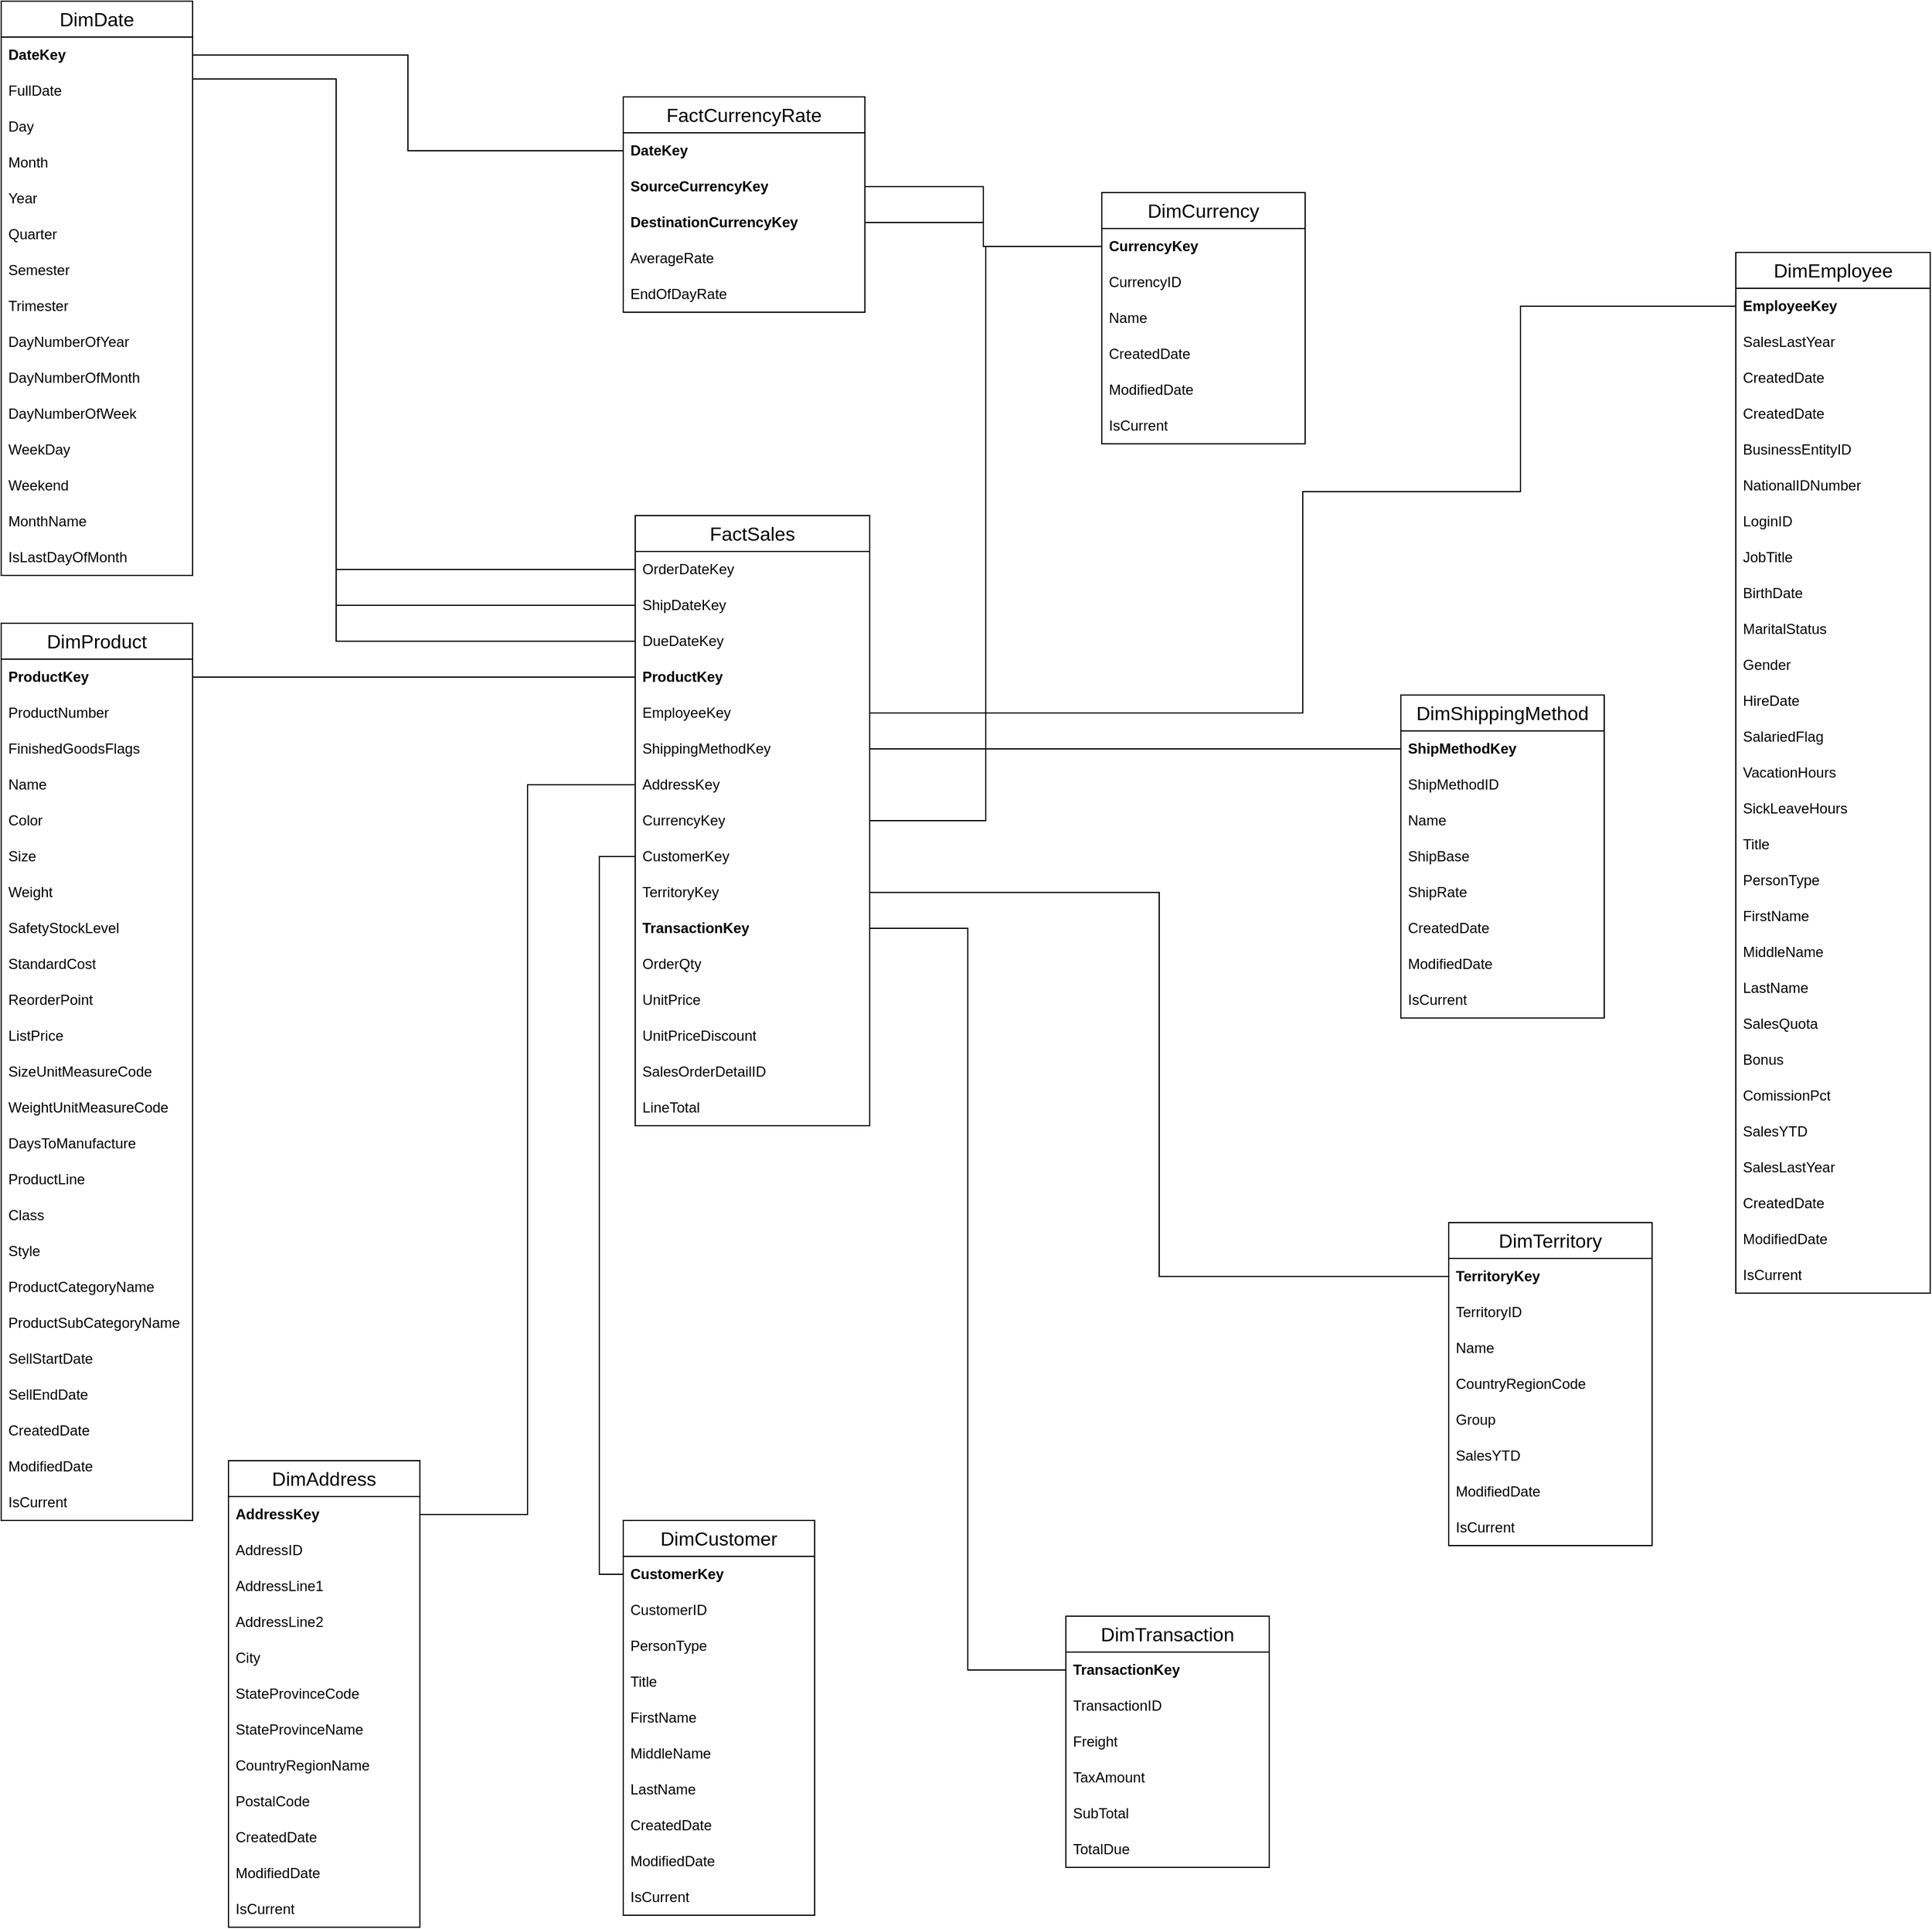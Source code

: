 <mxfile version="22.1.2" type="device">
  <diagram name="Página-1" id="Q-dzMbbm28xhSQIxFqhs">
    <mxGraphModel dx="1863" dy="2944" grid="1" gridSize="10" guides="1" tooltips="1" connect="1" arrows="1" fold="1" page="1" pageScale="1" pageWidth="827" pageHeight="1169" math="0" shadow="0">
      <root>
        <mxCell id="0" />
        <mxCell id="1" parent="0" />
        <mxCell id="c5LJ12ENoQJ3aCximBec-11" value="&lt;font style=&quot;font-size: 16px;&quot;&gt;FactCurrencyRate&lt;/font&gt;" style="swimlane;fontStyle=0;childLayout=stackLayout;horizontal=1;startSize=30;horizontalStack=0;resizeParent=1;resizeParentMax=0;resizeLast=0;collapsible=1;marginBottom=0;whiteSpace=wrap;html=1;" parent="1" vertex="1">
          <mxGeometry x="320" y="-1660" width="202" height="180" as="geometry" />
        </mxCell>
        <mxCell id="c5LJ12ENoQJ3aCximBec-12" value="DateKey" style="text;strokeColor=none;fillColor=none;align=left;verticalAlign=middle;spacingLeft=4;spacingRight=4;overflow=hidden;points=[[0,0.5],[1,0.5]];portConstraint=eastwest;rotatable=0;whiteSpace=wrap;html=1;fontStyle=1" parent="c5LJ12ENoQJ3aCximBec-11" vertex="1">
          <mxGeometry y="30" width="202" height="30" as="geometry" />
        </mxCell>
        <mxCell id="c5LJ12ENoQJ3aCximBec-13" value="SourceCurrencyKey" style="text;strokeColor=none;fillColor=none;align=left;verticalAlign=middle;spacingLeft=4;spacingRight=4;overflow=hidden;points=[[0,0.5],[1,0.5]];portConstraint=eastwest;rotatable=0;whiteSpace=wrap;html=1;fontStyle=1" parent="c5LJ12ENoQJ3aCximBec-11" vertex="1">
          <mxGeometry y="60" width="202" height="30" as="geometry" />
        </mxCell>
        <mxCell id="c5LJ12ENoQJ3aCximBec-14" value="DestinationCurrencyKey" style="text;strokeColor=none;fillColor=none;align=left;verticalAlign=middle;spacingLeft=4;spacingRight=4;overflow=hidden;points=[[0,0.5],[1,0.5]];portConstraint=eastwest;rotatable=0;whiteSpace=wrap;html=1;fontStyle=1" parent="c5LJ12ENoQJ3aCximBec-11" vertex="1">
          <mxGeometry y="90" width="202" height="30" as="geometry" />
        </mxCell>
        <mxCell id="c5LJ12ENoQJ3aCximBec-78" value="AverageRate" style="text;strokeColor=none;fillColor=none;align=left;verticalAlign=middle;spacingLeft=4;spacingRight=4;overflow=hidden;points=[[0,0.5],[1,0.5]];portConstraint=eastwest;rotatable=0;whiteSpace=wrap;html=1;" parent="c5LJ12ENoQJ3aCximBec-11" vertex="1">
          <mxGeometry y="120" width="202" height="30" as="geometry" />
        </mxCell>
        <mxCell id="c5LJ12ENoQJ3aCximBec-79" value="EndOfDayRate" style="text;strokeColor=none;fillColor=none;align=left;verticalAlign=middle;spacingLeft=4;spacingRight=4;overflow=hidden;points=[[0,0.5],[1,0.5]];portConstraint=eastwest;rotatable=0;whiteSpace=wrap;html=1;" parent="c5LJ12ENoQJ3aCximBec-11" vertex="1">
          <mxGeometry y="150" width="202" height="30" as="geometry" />
        </mxCell>
        <mxCell id="c5LJ12ENoQJ3aCximBec-19" value="&lt;font style=&quot;font-size: 16px;&quot;&gt;DimDate&lt;/font&gt;" style="swimlane;fontStyle=0;childLayout=stackLayout;horizontal=1;startSize=30;horizontalStack=0;resizeParent=1;resizeParentMax=0;resizeLast=0;collapsible=1;marginBottom=0;whiteSpace=wrap;html=1;" parent="1" vertex="1">
          <mxGeometry x="-200" y="-1740" width="160" height="480" as="geometry" />
        </mxCell>
        <mxCell id="c5LJ12ENoQJ3aCximBec-20" value="&lt;b&gt;DateKey&lt;/b&gt;" style="text;strokeColor=none;fillColor=none;align=left;verticalAlign=middle;spacingLeft=4;spacingRight=4;overflow=hidden;points=[[0,0.5],[1,0.5]];portConstraint=eastwest;rotatable=0;whiteSpace=wrap;html=1;" parent="c5LJ12ENoQJ3aCximBec-19" vertex="1">
          <mxGeometry y="30" width="160" height="30" as="geometry" />
        </mxCell>
        <mxCell id="c5LJ12ENoQJ3aCximBec-21" value="&lt;span style=&quot;font-weight: normal;&quot;&gt;FullDate&lt;/span&gt;" style="text;strokeColor=none;fillColor=none;align=left;verticalAlign=middle;spacingLeft=4;spacingRight=4;overflow=hidden;points=[[0,0.5],[1,0.5]];portConstraint=eastwest;rotatable=0;whiteSpace=wrap;html=1;fontStyle=1" parent="c5LJ12ENoQJ3aCximBec-19" vertex="1">
          <mxGeometry y="60" width="160" height="30" as="geometry" />
        </mxCell>
        <mxCell id="c5LJ12ENoQJ3aCximBec-22" value="Day" style="text;strokeColor=none;fillColor=none;align=left;verticalAlign=middle;spacingLeft=4;spacingRight=4;overflow=hidden;points=[[0,0.5],[1,0.5]];portConstraint=eastwest;rotatable=0;whiteSpace=wrap;html=1;" parent="c5LJ12ENoQJ3aCximBec-19" vertex="1">
          <mxGeometry y="90" width="160" height="30" as="geometry" />
        </mxCell>
        <mxCell id="c5LJ12ENoQJ3aCximBec-64" value="Month" style="text;strokeColor=none;fillColor=none;align=left;verticalAlign=middle;spacingLeft=4;spacingRight=4;overflow=hidden;points=[[0,0.5],[1,0.5]];portConstraint=eastwest;rotatable=0;whiteSpace=wrap;html=1;" parent="c5LJ12ENoQJ3aCximBec-19" vertex="1">
          <mxGeometry y="120" width="160" height="30" as="geometry" />
        </mxCell>
        <mxCell id="c5LJ12ENoQJ3aCximBec-80" value="Year" style="text;strokeColor=none;fillColor=none;align=left;verticalAlign=middle;spacingLeft=4;spacingRight=4;overflow=hidden;points=[[0,0.5],[1,0.5]];portConstraint=eastwest;rotatable=0;whiteSpace=wrap;html=1;" parent="c5LJ12ENoQJ3aCximBec-19" vertex="1">
          <mxGeometry y="150" width="160" height="30" as="geometry" />
        </mxCell>
        <mxCell id="c5LJ12ENoQJ3aCximBec-81" value="Quarter" style="text;strokeColor=none;fillColor=none;align=left;verticalAlign=middle;spacingLeft=4;spacingRight=4;overflow=hidden;points=[[0,0.5],[1,0.5]];portConstraint=eastwest;rotatable=0;whiteSpace=wrap;html=1;" parent="c5LJ12ENoQJ3aCximBec-19" vertex="1">
          <mxGeometry y="180" width="160" height="30" as="geometry" />
        </mxCell>
        <mxCell id="c5LJ12ENoQJ3aCximBec-82" value="Semester" style="text;strokeColor=none;fillColor=none;align=left;verticalAlign=middle;spacingLeft=4;spacingRight=4;overflow=hidden;points=[[0,0.5],[1,0.5]];portConstraint=eastwest;rotatable=0;whiteSpace=wrap;html=1;" parent="c5LJ12ENoQJ3aCximBec-19" vertex="1">
          <mxGeometry y="210" width="160" height="30" as="geometry" />
        </mxCell>
        <mxCell id="c5LJ12ENoQJ3aCximBec-139" value="Trimester" style="text;strokeColor=none;fillColor=none;align=left;verticalAlign=middle;spacingLeft=4;spacingRight=4;overflow=hidden;points=[[0,0.5],[1,0.5]];portConstraint=eastwest;rotatable=0;whiteSpace=wrap;html=1;" parent="c5LJ12ENoQJ3aCximBec-19" vertex="1">
          <mxGeometry y="240" width="160" height="30" as="geometry" />
        </mxCell>
        <mxCell id="c5LJ12ENoQJ3aCximBec-140" value="DayNumberOfYear" style="text;strokeColor=none;fillColor=none;align=left;verticalAlign=middle;spacingLeft=4;spacingRight=4;overflow=hidden;points=[[0,0.5],[1,0.5]];portConstraint=eastwest;rotatable=0;whiteSpace=wrap;html=1;" parent="c5LJ12ENoQJ3aCximBec-19" vertex="1">
          <mxGeometry y="270" width="160" height="30" as="geometry" />
        </mxCell>
        <mxCell id="c5LJ12ENoQJ3aCximBec-141" value="DayNumberOfMonth" style="text;strokeColor=none;fillColor=none;align=left;verticalAlign=middle;spacingLeft=4;spacingRight=4;overflow=hidden;points=[[0,0.5],[1,0.5]];portConstraint=eastwest;rotatable=0;whiteSpace=wrap;html=1;" parent="c5LJ12ENoQJ3aCximBec-19" vertex="1">
          <mxGeometry y="300" width="160" height="30" as="geometry" />
        </mxCell>
        <mxCell id="c5LJ12ENoQJ3aCximBec-142" value="DayNumberOfWeek" style="text;strokeColor=none;fillColor=none;align=left;verticalAlign=middle;spacingLeft=4;spacingRight=4;overflow=hidden;points=[[0,0.5],[1,0.5]];portConstraint=eastwest;rotatable=0;whiteSpace=wrap;html=1;" parent="c5LJ12ENoQJ3aCximBec-19" vertex="1">
          <mxGeometry y="330" width="160" height="30" as="geometry" />
        </mxCell>
        <mxCell id="c5LJ12ENoQJ3aCximBec-143" value="WeekDay" style="text;strokeColor=none;fillColor=none;align=left;verticalAlign=middle;spacingLeft=4;spacingRight=4;overflow=hidden;points=[[0,0.5],[1,0.5]];portConstraint=eastwest;rotatable=0;whiteSpace=wrap;html=1;" parent="c5LJ12ENoQJ3aCximBec-19" vertex="1">
          <mxGeometry y="360" width="160" height="30" as="geometry" />
        </mxCell>
        <mxCell id="c5LJ12ENoQJ3aCximBec-144" value="Weekend" style="text;strokeColor=none;fillColor=none;align=left;verticalAlign=middle;spacingLeft=4;spacingRight=4;overflow=hidden;points=[[0,0.5],[1,0.5]];portConstraint=eastwest;rotatable=0;whiteSpace=wrap;html=1;" parent="c5LJ12ENoQJ3aCximBec-19" vertex="1">
          <mxGeometry y="390" width="160" height="30" as="geometry" />
        </mxCell>
        <mxCell id="c5LJ12ENoQJ3aCximBec-145" value="MonthName" style="text;strokeColor=none;fillColor=none;align=left;verticalAlign=middle;spacingLeft=4;spacingRight=4;overflow=hidden;points=[[0,0.5],[1,0.5]];portConstraint=eastwest;rotatable=0;whiteSpace=wrap;html=1;" parent="c5LJ12ENoQJ3aCximBec-19" vertex="1">
          <mxGeometry y="420" width="160" height="30" as="geometry" />
        </mxCell>
        <mxCell id="Ja_Ggf8oqdDwyXFBQ1Al-1" value="IsLastDayOfMonth" style="text;strokeColor=none;fillColor=none;align=left;verticalAlign=middle;spacingLeft=4;spacingRight=4;overflow=hidden;points=[[0,0.5],[1,0.5]];portConstraint=eastwest;rotatable=0;whiteSpace=wrap;html=1;" vertex="1" parent="c5LJ12ENoQJ3aCximBec-19">
          <mxGeometry y="450" width="160" height="30" as="geometry" />
        </mxCell>
        <mxCell id="c5LJ12ENoQJ3aCximBec-24" value="&lt;font style=&quot;font-size: 16px;&quot;&gt;DimProduct&lt;/font&gt;" style="swimlane;fontStyle=0;childLayout=stackLayout;horizontal=1;startSize=30;horizontalStack=0;resizeParent=1;resizeParentMax=0;resizeLast=0;collapsible=1;marginBottom=0;whiteSpace=wrap;html=1;" parent="1" vertex="1">
          <mxGeometry x="-200" y="-1220" width="160" height="750" as="geometry" />
        </mxCell>
        <mxCell id="c5LJ12ENoQJ3aCximBec-25" value="ProductKey" style="text;strokeColor=none;fillColor=none;align=left;verticalAlign=middle;spacingLeft=4;spacingRight=4;overflow=hidden;points=[[0,0.5],[1,0.5]];portConstraint=eastwest;rotatable=0;whiteSpace=wrap;html=1;fontStyle=1" parent="c5LJ12ENoQJ3aCximBec-24" vertex="1">
          <mxGeometry y="30" width="160" height="30" as="geometry" />
        </mxCell>
        <mxCell id="c5LJ12ENoQJ3aCximBec-26" value="ProductNumber" style="text;strokeColor=none;fillColor=none;align=left;verticalAlign=middle;spacingLeft=4;spacingRight=4;overflow=hidden;points=[[0,0.5],[1,0.5]];portConstraint=eastwest;rotatable=0;whiteSpace=wrap;html=1;" parent="c5LJ12ENoQJ3aCximBec-24" vertex="1">
          <mxGeometry y="60" width="160" height="30" as="geometry" />
        </mxCell>
        <mxCell id="c5LJ12ENoQJ3aCximBec-162" value="FinishedGoodsFlags" style="text;strokeColor=none;fillColor=none;align=left;verticalAlign=middle;spacingLeft=4;spacingRight=4;overflow=hidden;points=[[0,0.5],[1,0.5]];portConstraint=eastwest;rotatable=0;whiteSpace=wrap;html=1;" parent="c5LJ12ENoQJ3aCximBec-24" vertex="1">
          <mxGeometry y="90" width="160" height="30" as="geometry" />
        </mxCell>
        <mxCell id="c5LJ12ENoQJ3aCximBec-27" value="Name" style="text;strokeColor=none;fillColor=none;align=left;verticalAlign=middle;spacingLeft=4;spacingRight=4;overflow=hidden;points=[[0,0.5],[1,0.5]];portConstraint=eastwest;rotatable=0;whiteSpace=wrap;html=1;" parent="c5LJ12ENoQJ3aCximBec-24" vertex="1">
          <mxGeometry y="120" width="160" height="30" as="geometry" />
        </mxCell>
        <mxCell id="c5LJ12ENoQJ3aCximBec-83" value="Color" style="text;strokeColor=none;fillColor=none;align=left;verticalAlign=middle;spacingLeft=4;spacingRight=4;overflow=hidden;points=[[0,0.5],[1,0.5]];portConstraint=eastwest;rotatable=0;whiteSpace=wrap;html=1;" parent="c5LJ12ENoQJ3aCximBec-24" vertex="1">
          <mxGeometry y="150" width="160" height="30" as="geometry" />
        </mxCell>
        <mxCell id="c5LJ12ENoQJ3aCximBec-84" value="Size" style="text;strokeColor=none;fillColor=none;align=left;verticalAlign=middle;spacingLeft=4;spacingRight=4;overflow=hidden;points=[[0,0.5],[1,0.5]];portConstraint=eastwest;rotatable=0;whiteSpace=wrap;html=1;" parent="c5LJ12ENoQJ3aCximBec-24" vertex="1">
          <mxGeometry y="180" width="160" height="30" as="geometry" />
        </mxCell>
        <mxCell id="c5LJ12ENoQJ3aCximBec-85" value="Weight" style="text;strokeColor=none;fillColor=none;align=left;verticalAlign=middle;spacingLeft=4;spacingRight=4;overflow=hidden;points=[[0,0.5],[1,0.5]];portConstraint=eastwest;rotatable=0;whiteSpace=wrap;html=1;" parent="c5LJ12ENoQJ3aCximBec-24" vertex="1">
          <mxGeometry y="210" width="160" height="30" as="geometry" />
        </mxCell>
        <mxCell id="c5LJ12ENoQJ3aCximBec-161" value="SafetyStockLevel" style="text;strokeColor=none;fillColor=none;align=left;verticalAlign=middle;spacingLeft=4;spacingRight=4;overflow=hidden;points=[[0,0.5],[1,0.5]];portConstraint=eastwest;rotatable=0;whiteSpace=wrap;html=1;" parent="c5LJ12ENoQJ3aCximBec-24" vertex="1">
          <mxGeometry y="240" width="160" height="30" as="geometry" />
        </mxCell>
        <mxCell id="c5LJ12ENoQJ3aCximBec-86" value="StandardCost" style="text;strokeColor=none;fillColor=none;align=left;verticalAlign=middle;spacingLeft=4;spacingRight=4;overflow=hidden;points=[[0,0.5],[1,0.5]];portConstraint=eastwest;rotatable=0;whiteSpace=wrap;html=1;" parent="c5LJ12ENoQJ3aCximBec-24" vertex="1">
          <mxGeometry y="270" width="160" height="30" as="geometry" />
        </mxCell>
        <mxCell id="c5LJ12ENoQJ3aCximBec-160" value="ReorderPoint" style="text;strokeColor=none;fillColor=none;align=left;verticalAlign=middle;spacingLeft=4;spacingRight=4;overflow=hidden;points=[[0,0.5],[1,0.5]];portConstraint=eastwest;rotatable=0;whiteSpace=wrap;html=1;" parent="c5LJ12ENoQJ3aCximBec-24" vertex="1">
          <mxGeometry y="300" width="160" height="30" as="geometry" />
        </mxCell>
        <mxCell id="c5LJ12ENoQJ3aCximBec-87" value="ListPrice" style="text;strokeColor=none;fillColor=none;align=left;verticalAlign=middle;spacingLeft=4;spacingRight=4;overflow=hidden;points=[[0,0.5],[1,0.5]];portConstraint=eastwest;rotatable=0;whiteSpace=wrap;html=1;" parent="c5LJ12ENoQJ3aCximBec-24" vertex="1">
          <mxGeometry y="330" width="160" height="30" as="geometry" />
        </mxCell>
        <mxCell id="c5LJ12ENoQJ3aCximBec-88" value="SizeUnitMeasureCode" style="text;strokeColor=none;fillColor=none;align=left;verticalAlign=middle;spacingLeft=4;spacingRight=4;overflow=hidden;points=[[0,0.5],[1,0.5]];portConstraint=eastwest;rotatable=0;whiteSpace=wrap;html=1;" parent="c5LJ12ENoQJ3aCximBec-24" vertex="1">
          <mxGeometry y="360" width="160" height="30" as="geometry" />
        </mxCell>
        <mxCell id="c5LJ12ENoQJ3aCximBec-89" value=" WeightUnitMeasureCode" style="text;strokeColor=none;fillColor=none;align=left;verticalAlign=middle;spacingLeft=4;spacingRight=4;overflow=hidden;points=[[0,0.5],[1,0.5]];portConstraint=eastwest;rotatable=0;whiteSpace=wrap;html=1;" parent="c5LJ12ENoQJ3aCximBec-24" vertex="1">
          <mxGeometry y="390" width="160" height="30" as="geometry" />
        </mxCell>
        <mxCell id="c5LJ12ENoQJ3aCximBec-90" value="DaysToManufacture" style="text;strokeColor=none;fillColor=none;align=left;verticalAlign=middle;spacingLeft=4;spacingRight=4;overflow=hidden;points=[[0,0.5],[1,0.5]];portConstraint=eastwest;rotatable=0;whiteSpace=wrap;html=1;" parent="c5LJ12ENoQJ3aCximBec-24" vertex="1">
          <mxGeometry y="420" width="160" height="30" as="geometry" />
        </mxCell>
        <mxCell id="c5LJ12ENoQJ3aCximBec-91" value="ProductLine" style="text;strokeColor=none;fillColor=none;align=left;verticalAlign=middle;spacingLeft=4;spacingRight=4;overflow=hidden;points=[[0,0.5],[1,0.5]];portConstraint=eastwest;rotatable=0;whiteSpace=wrap;html=1;" parent="c5LJ12ENoQJ3aCximBec-24" vertex="1">
          <mxGeometry y="450" width="160" height="30" as="geometry" />
        </mxCell>
        <mxCell id="c5LJ12ENoQJ3aCximBec-92" value="Class" style="text;strokeColor=none;fillColor=none;align=left;verticalAlign=middle;spacingLeft=4;spacingRight=4;overflow=hidden;points=[[0,0.5],[1,0.5]];portConstraint=eastwest;rotatable=0;whiteSpace=wrap;html=1;" parent="c5LJ12ENoQJ3aCximBec-24" vertex="1">
          <mxGeometry y="480" width="160" height="30" as="geometry" />
        </mxCell>
        <mxCell id="c5LJ12ENoQJ3aCximBec-93" value="Style" style="text;strokeColor=none;fillColor=none;align=left;verticalAlign=middle;spacingLeft=4;spacingRight=4;overflow=hidden;points=[[0,0.5],[1,0.5]];portConstraint=eastwest;rotatable=0;whiteSpace=wrap;html=1;" parent="c5LJ12ENoQJ3aCximBec-24" vertex="1">
          <mxGeometry y="510" width="160" height="30" as="geometry" />
        </mxCell>
        <mxCell id="c5LJ12ENoQJ3aCximBec-153" value="ProductCategoryName" style="text;strokeColor=none;fillColor=none;align=left;verticalAlign=middle;spacingLeft=4;spacingRight=4;overflow=hidden;points=[[0,0.5],[1,0.5]];portConstraint=eastwest;rotatable=0;whiteSpace=wrap;html=1;" parent="c5LJ12ENoQJ3aCximBec-24" vertex="1">
          <mxGeometry y="540" width="160" height="30" as="geometry" />
        </mxCell>
        <mxCell id="c5LJ12ENoQJ3aCximBec-94" value="ProductSubCategoryName" style="text;strokeColor=none;fillColor=none;align=left;verticalAlign=middle;spacingLeft=4;spacingRight=4;overflow=hidden;points=[[0,0.5],[1,0.5]];portConstraint=eastwest;rotatable=0;whiteSpace=wrap;html=1;" parent="c5LJ12ENoQJ3aCximBec-24" vertex="1">
          <mxGeometry y="570" width="160" height="30" as="geometry" />
        </mxCell>
        <mxCell id="c5LJ12ENoQJ3aCximBec-95" value="SellStartDate" style="text;strokeColor=none;fillColor=none;align=left;verticalAlign=middle;spacingLeft=4;spacingRight=4;overflow=hidden;points=[[0,0.5],[1,0.5]];portConstraint=eastwest;rotatable=0;whiteSpace=wrap;html=1;" parent="c5LJ12ENoQJ3aCximBec-24" vertex="1">
          <mxGeometry y="600" width="160" height="30" as="geometry" />
        </mxCell>
        <mxCell id="c5LJ12ENoQJ3aCximBec-96" value="SellEndDate" style="text;strokeColor=none;fillColor=none;align=left;verticalAlign=middle;spacingLeft=4;spacingRight=4;overflow=hidden;points=[[0,0.5],[1,0.5]];portConstraint=eastwest;rotatable=0;whiteSpace=wrap;html=1;" parent="c5LJ12ENoQJ3aCximBec-24" vertex="1">
          <mxGeometry y="630" width="160" height="30" as="geometry" />
        </mxCell>
        <mxCell id="c5LJ12ENoQJ3aCximBec-97" value="CreatedDate" style="text;strokeColor=none;fillColor=none;align=left;verticalAlign=middle;spacingLeft=4;spacingRight=4;overflow=hidden;points=[[0,0.5],[1,0.5]];portConstraint=eastwest;rotatable=0;whiteSpace=wrap;html=1;" parent="c5LJ12ENoQJ3aCximBec-24" vertex="1">
          <mxGeometry y="660" width="160" height="30" as="geometry" />
        </mxCell>
        <mxCell id="c5LJ12ENoQJ3aCximBec-98" value="ModifiedDate" style="text;strokeColor=none;fillColor=none;align=left;verticalAlign=middle;spacingLeft=4;spacingRight=4;overflow=hidden;points=[[0,0.5],[1,0.5]];portConstraint=eastwest;rotatable=0;whiteSpace=wrap;html=1;" parent="c5LJ12ENoQJ3aCximBec-24" vertex="1">
          <mxGeometry y="690" width="160" height="30" as="geometry" />
        </mxCell>
        <mxCell id="c5LJ12ENoQJ3aCximBec-151" value="IsCurrent" style="text;strokeColor=none;fillColor=none;align=left;verticalAlign=middle;spacingLeft=4;spacingRight=4;overflow=hidden;points=[[0,0.5],[1,0.5]];portConstraint=eastwest;rotatable=0;whiteSpace=wrap;html=1;" parent="c5LJ12ENoQJ3aCximBec-24" vertex="1">
          <mxGeometry y="720" width="160" height="30" as="geometry" />
        </mxCell>
        <mxCell id="c5LJ12ENoQJ3aCximBec-28" value="&lt;font style=&quot;font-size: 16px;&quot;&gt;DimCustomer&lt;/font&gt;" style="swimlane;fontStyle=0;childLayout=stackLayout;horizontal=1;startSize=30;horizontalStack=0;resizeParent=1;resizeParentMax=0;resizeLast=0;collapsible=1;marginBottom=0;whiteSpace=wrap;html=1;" parent="1" vertex="1">
          <mxGeometry x="320" y="-470" width="160" height="330" as="geometry" />
        </mxCell>
        <mxCell id="c5LJ12ENoQJ3aCximBec-29" value="&lt;b&gt; CustomerKey&lt;/b&gt;" style="text;strokeColor=none;fillColor=none;align=left;verticalAlign=middle;spacingLeft=4;spacingRight=4;overflow=hidden;points=[[0,0.5],[1,0.5]];portConstraint=eastwest;rotatable=0;whiteSpace=wrap;html=1;" parent="c5LJ12ENoQJ3aCximBec-28" vertex="1">
          <mxGeometry y="30" width="160" height="30" as="geometry" />
        </mxCell>
        <mxCell id="c5LJ12ENoQJ3aCximBec-30" value="CustomerID" style="text;strokeColor=none;fillColor=none;align=left;verticalAlign=middle;spacingLeft=4;spacingRight=4;overflow=hidden;points=[[0,0.5],[1,0.5]];portConstraint=eastwest;rotatable=0;whiteSpace=wrap;html=1;" parent="c5LJ12ENoQJ3aCximBec-28" vertex="1">
          <mxGeometry y="60" width="160" height="30" as="geometry" />
        </mxCell>
        <mxCell id="c5LJ12ENoQJ3aCximBec-31" value="PersonType" style="text;strokeColor=none;fillColor=none;align=left;verticalAlign=middle;spacingLeft=4;spacingRight=4;overflow=hidden;points=[[0,0.5],[1,0.5]];portConstraint=eastwest;rotatable=0;whiteSpace=wrap;html=1;" parent="c5LJ12ENoQJ3aCximBec-28" vertex="1">
          <mxGeometry y="90" width="160" height="30" as="geometry" />
        </mxCell>
        <mxCell id="c5LJ12ENoQJ3aCximBec-163" value="Title" style="text;strokeColor=none;fillColor=none;align=left;verticalAlign=middle;spacingLeft=4;spacingRight=4;overflow=hidden;points=[[0,0.5],[1,0.5]];portConstraint=eastwest;rotatable=0;whiteSpace=wrap;html=1;" parent="c5LJ12ENoQJ3aCximBec-28" vertex="1">
          <mxGeometry y="120" width="160" height="30" as="geometry" />
        </mxCell>
        <mxCell id="c5LJ12ENoQJ3aCximBec-99" value="FirstName" style="text;strokeColor=none;fillColor=none;align=left;verticalAlign=middle;spacingLeft=4;spacingRight=4;overflow=hidden;points=[[0,0.5],[1,0.5]];portConstraint=eastwest;rotatable=0;whiteSpace=wrap;html=1;" parent="c5LJ12ENoQJ3aCximBec-28" vertex="1">
          <mxGeometry y="150" width="160" height="30" as="geometry" />
        </mxCell>
        <mxCell id="c5LJ12ENoQJ3aCximBec-100" value="MiddleName" style="text;strokeColor=none;fillColor=none;align=left;verticalAlign=middle;spacingLeft=4;spacingRight=4;overflow=hidden;points=[[0,0.5],[1,0.5]];portConstraint=eastwest;rotatable=0;whiteSpace=wrap;html=1;" parent="c5LJ12ENoQJ3aCximBec-28" vertex="1">
          <mxGeometry y="180" width="160" height="30" as="geometry" />
        </mxCell>
        <mxCell id="c5LJ12ENoQJ3aCximBec-102" value="LastName" style="text;strokeColor=none;fillColor=none;align=left;verticalAlign=middle;spacingLeft=4;spacingRight=4;overflow=hidden;points=[[0,0.5],[1,0.5]];portConstraint=eastwest;rotatable=0;whiteSpace=wrap;html=1;" parent="c5LJ12ENoQJ3aCximBec-28" vertex="1">
          <mxGeometry y="210" width="160" height="30" as="geometry" />
        </mxCell>
        <mxCell id="c5LJ12ENoQJ3aCximBec-103" value="CreatedDate" style="text;strokeColor=none;fillColor=none;align=left;verticalAlign=middle;spacingLeft=4;spacingRight=4;overflow=hidden;points=[[0,0.5],[1,0.5]];portConstraint=eastwest;rotatable=0;whiteSpace=wrap;html=1;" parent="c5LJ12ENoQJ3aCximBec-28" vertex="1">
          <mxGeometry y="240" width="160" height="30" as="geometry" />
        </mxCell>
        <mxCell id="c5LJ12ENoQJ3aCximBec-104" value="ModifiedDate" style="text;strokeColor=none;fillColor=none;align=left;verticalAlign=middle;spacingLeft=4;spacingRight=4;overflow=hidden;points=[[0,0.5],[1,0.5]];portConstraint=eastwest;rotatable=0;whiteSpace=wrap;html=1;" parent="c5LJ12ENoQJ3aCximBec-28" vertex="1">
          <mxGeometry y="270" width="160" height="30" as="geometry" />
        </mxCell>
        <mxCell id="c5LJ12ENoQJ3aCximBec-146" value="IsCurrent" style="text;strokeColor=none;fillColor=none;align=left;verticalAlign=middle;spacingLeft=4;spacingRight=4;overflow=hidden;points=[[0,0.5],[1,0.5]];portConstraint=eastwest;rotatable=0;whiteSpace=wrap;html=1;" parent="c5LJ12ENoQJ3aCximBec-28" vertex="1">
          <mxGeometry y="300" width="160" height="30" as="geometry" />
        </mxCell>
        <mxCell id="c5LJ12ENoQJ3aCximBec-32" value="&lt;font style=&quot;font-size: 16px;&quot;&gt;DimEmployee&lt;/font&gt;" style="swimlane;fontStyle=0;childLayout=stackLayout;horizontal=1;startSize=30;horizontalStack=0;resizeParent=1;resizeParentMax=0;resizeLast=0;collapsible=1;marginBottom=0;whiteSpace=wrap;html=1;" parent="1" vertex="1">
          <mxGeometry x="1250" y="-1530" width="162.5" height="870" as="geometry" />
        </mxCell>
        <mxCell id="c5LJ12ENoQJ3aCximBec-33" value="&lt;b&gt;EmployeeKey&lt;/b&gt;" style="text;strokeColor=none;fillColor=none;align=left;verticalAlign=middle;spacingLeft=4;spacingRight=4;overflow=hidden;points=[[0,0.5],[1,0.5]];portConstraint=eastwest;rotatable=0;whiteSpace=wrap;html=1;" parent="c5LJ12ENoQJ3aCximBec-32" vertex="1">
          <mxGeometry y="30" width="162.5" height="30" as="geometry" />
        </mxCell>
        <mxCell id="c5LJ12ENoQJ3aCximBec-123" value="SalesLastYear" style="text;strokeColor=none;fillColor=none;align=left;verticalAlign=middle;spacingLeft=4;spacingRight=4;overflow=hidden;points=[[0,0.5],[1,0.5]];portConstraint=eastwest;rotatable=0;whiteSpace=wrap;html=1;" parent="c5LJ12ENoQJ3aCximBec-32" vertex="1">
          <mxGeometry y="60" width="162.5" height="30" as="geometry" />
        </mxCell>
        <mxCell id="WiNG1Lyjy8zmzZV9dCeJ-20" value="CreatedDate" style="text;strokeColor=none;fillColor=none;align=left;verticalAlign=middle;spacingLeft=4;spacingRight=4;overflow=hidden;points=[[0,0.5],[1,0.5]];portConstraint=eastwest;rotatable=0;whiteSpace=wrap;html=1;" parent="c5LJ12ENoQJ3aCximBec-32" vertex="1">
          <mxGeometry y="90" width="162.5" height="30" as="geometry" />
        </mxCell>
        <mxCell id="c5LJ12ENoQJ3aCximBec-124" value="CreatedDate" style="text;strokeColor=none;fillColor=none;align=left;verticalAlign=middle;spacingLeft=4;spacingRight=4;overflow=hidden;points=[[0,0.5],[1,0.5]];portConstraint=eastwest;rotatable=0;whiteSpace=wrap;html=1;" parent="c5LJ12ENoQJ3aCximBec-32" vertex="1">
          <mxGeometry y="120" width="162.5" height="30" as="geometry" />
        </mxCell>
        <mxCell id="c5LJ12ENoQJ3aCximBec-34" value="BusinessEntityID" style="text;strokeColor=none;fillColor=none;align=left;verticalAlign=middle;spacingLeft=4;spacingRight=4;overflow=hidden;points=[[0,0.5],[1,0.5]];portConstraint=eastwest;rotatable=0;whiteSpace=wrap;html=1;" parent="c5LJ12ENoQJ3aCximBec-32" vertex="1">
          <mxGeometry y="150" width="162.5" height="30" as="geometry" />
        </mxCell>
        <mxCell id="c5LJ12ENoQJ3aCximBec-35" value="NationalIDNumber" style="text;strokeColor=none;fillColor=none;align=left;verticalAlign=middle;spacingLeft=4;spacingRight=4;overflow=hidden;points=[[0,0.5],[1,0.5]];portConstraint=eastwest;rotatable=0;whiteSpace=wrap;html=1;" parent="c5LJ12ENoQJ3aCximBec-32" vertex="1">
          <mxGeometry y="180" width="162.5" height="30" as="geometry" />
        </mxCell>
        <mxCell id="c5LJ12ENoQJ3aCximBec-105" value="LoginID" style="text;strokeColor=none;fillColor=none;align=left;verticalAlign=middle;spacingLeft=4;spacingRight=4;overflow=hidden;points=[[0,0.5],[1,0.5]];portConstraint=eastwest;rotatable=0;whiteSpace=wrap;html=1;" parent="c5LJ12ENoQJ3aCximBec-32" vertex="1">
          <mxGeometry y="210" width="162.5" height="30" as="geometry" />
        </mxCell>
        <mxCell id="c5LJ12ENoQJ3aCximBec-106" value="JobTitle" style="text;strokeColor=none;fillColor=none;align=left;verticalAlign=middle;spacingLeft=4;spacingRight=4;overflow=hidden;points=[[0,0.5],[1,0.5]];portConstraint=eastwest;rotatable=0;whiteSpace=wrap;html=1;" parent="c5LJ12ENoQJ3aCximBec-32" vertex="1">
          <mxGeometry y="240" width="162.5" height="30" as="geometry" />
        </mxCell>
        <mxCell id="c5LJ12ENoQJ3aCximBec-107" value="BirthDate" style="text;strokeColor=none;fillColor=none;align=left;verticalAlign=middle;spacingLeft=4;spacingRight=4;overflow=hidden;points=[[0,0.5],[1,0.5]];portConstraint=eastwest;rotatable=0;whiteSpace=wrap;html=1;" parent="c5LJ12ENoQJ3aCximBec-32" vertex="1">
          <mxGeometry y="270" width="162.5" height="30" as="geometry" />
        </mxCell>
        <mxCell id="c5LJ12ENoQJ3aCximBec-108" value="MaritalStatus" style="text;strokeColor=none;fillColor=none;align=left;verticalAlign=middle;spacingLeft=4;spacingRight=4;overflow=hidden;points=[[0,0.5],[1,0.5]];portConstraint=eastwest;rotatable=0;whiteSpace=wrap;html=1;" parent="c5LJ12ENoQJ3aCximBec-32" vertex="1">
          <mxGeometry y="300" width="162.5" height="30" as="geometry" />
        </mxCell>
        <mxCell id="c5LJ12ENoQJ3aCximBec-109" value="Gender" style="text;strokeColor=none;fillColor=none;align=left;verticalAlign=middle;spacingLeft=4;spacingRight=4;overflow=hidden;points=[[0,0.5],[1,0.5]];portConstraint=eastwest;rotatable=0;whiteSpace=wrap;html=1;" parent="c5LJ12ENoQJ3aCximBec-32" vertex="1">
          <mxGeometry y="330" width="162.5" height="30" as="geometry" />
        </mxCell>
        <mxCell id="c5LJ12ENoQJ3aCximBec-110" value="HireDate" style="text;strokeColor=none;fillColor=none;align=left;verticalAlign=middle;spacingLeft=4;spacingRight=4;overflow=hidden;points=[[0,0.5],[1,0.5]];portConstraint=eastwest;rotatable=0;whiteSpace=wrap;html=1;" parent="c5LJ12ENoQJ3aCximBec-32" vertex="1">
          <mxGeometry y="360" width="162.5" height="30" as="geometry" />
        </mxCell>
        <mxCell id="c5LJ12ENoQJ3aCximBec-111" value="SalariedFlag" style="text;strokeColor=none;fillColor=none;align=left;verticalAlign=middle;spacingLeft=4;spacingRight=4;overflow=hidden;points=[[0,0.5],[1,0.5]];portConstraint=eastwest;rotatable=0;whiteSpace=wrap;html=1;" parent="c5LJ12ENoQJ3aCximBec-32" vertex="1">
          <mxGeometry y="390" width="162.5" height="30" as="geometry" />
        </mxCell>
        <mxCell id="c5LJ12ENoQJ3aCximBec-112" value="VacationHours" style="text;strokeColor=none;fillColor=none;align=left;verticalAlign=middle;spacingLeft=4;spacingRight=4;overflow=hidden;points=[[0,0.5],[1,0.5]];portConstraint=eastwest;rotatable=0;whiteSpace=wrap;html=1;" parent="c5LJ12ENoQJ3aCximBec-32" vertex="1">
          <mxGeometry y="420" width="162.5" height="30" as="geometry" />
        </mxCell>
        <mxCell id="c5LJ12ENoQJ3aCximBec-113" value="SickLeaveHours" style="text;strokeColor=none;fillColor=none;align=left;verticalAlign=middle;spacingLeft=4;spacingRight=4;overflow=hidden;points=[[0,0.5],[1,0.5]];portConstraint=eastwest;rotatable=0;whiteSpace=wrap;html=1;" parent="c5LJ12ENoQJ3aCximBec-32" vertex="1">
          <mxGeometry y="450" width="162.5" height="30" as="geometry" />
        </mxCell>
        <mxCell id="c5LJ12ENoQJ3aCximBec-164" value="Title" style="text;strokeColor=none;fillColor=none;align=left;verticalAlign=middle;spacingLeft=4;spacingRight=4;overflow=hidden;points=[[0,0.5],[1,0.5]];portConstraint=eastwest;rotatable=0;whiteSpace=wrap;html=1;" parent="c5LJ12ENoQJ3aCximBec-32" vertex="1">
          <mxGeometry y="480" width="162.5" height="30" as="geometry" />
        </mxCell>
        <mxCell id="c5LJ12ENoQJ3aCximBec-166" value="PersonType" style="text;strokeColor=none;fillColor=none;align=left;verticalAlign=middle;spacingLeft=4;spacingRight=4;overflow=hidden;points=[[0,0.5],[1,0.5]];portConstraint=eastwest;rotatable=0;whiteSpace=wrap;html=1;" parent="c5LJ12ENoQJ3aCximBec-32" vertex="1">
          <mxGeometry y="510" width="162.5" height="30" as="geometry" />
        </mxCell>
        <mxCell id="c5LJ12ENoQJ3aCximBec-170" value="FirstName" style="text;strokeColor=none;fillColor=none;align=left;verticalAlign=middle;spacingLeft=4;spacingRight=4;overflow=hidden;points=[[0,0.5],[1,0.5]];portConstraint=eastwest;rotatable=0;whiteSpace=wrap;html=1;" parent="c5LJ12ENoQJ3aCximBec-32" vertex="1">
          <mxGeometry y="540" width="162.5" height="30" as="geometry" />
        </mxCell>
        <mxCell id="c5LJ12ENoQJ3aCximBec-169" value="MiddleName" style="text;strokeColor=none;fillColor=none;align=left;verticalAlign=middle;spacingLeft=4;spacingRight=4;overflow=hidden;points=[[0,0.5],[1,0.5]];portConstraint=eastwest;rotatable=0;whiteSpace=wrap;html=1;" parent="c5LJ12ENoQJ3aCximBec-32" vertex="1">
          <mxGeometry y="570" width="162.5" height="30" as="geometry" />
        </mxCell>
        <mxCell id="c5LJ12ENoQJ3aCximBec-165" value="LastName" style="text;strokeColor=none;fillColor=none;align=left;verticalAlign=middle;spacingLeft=4;spacingRight=4;overflow=hidden;points=[[0,0.5],[1,0.5]];portConstraint=eastwest;rotatable=0;whiteSpace=wrap;html=1;" parent="c5LJ12ENoQJ3aCximBec-32" vertex="1">
          <mxGeometry y="600" width="162.5" height="30" as="geometry" />
        </mxCell>
        <mxCell id="c5LJ12ENoQJ3aCximBec-167" value="SalesQuota" style="text;strokeColor=none;fillColor=none;align=left;verticalAlign=middle;spacingLeft=4;spacingRight=4;overflow=hidden;points=[[0,0.5],[1,0.5]];portConstraint=eastwest;rotatable=0;whiteSpace=wrap;html=1;" parent="c5LJ12ENoQJ3aCximBec-32" vertex="1">
          <mxGeometry y="630" width="162.5" height="30" as="geometry" />
        </mxCell>
        <mxCell id="c5LJ12ENoQJ3aCximBec-171" value="Bonus" style="text;strokeColor=none;fillColor=none;align=left;verticalAlign=middle;spacingLeft=4;spacingRight=4;overflow=hidden;points=[[0,0.5],[1,0.5]];portConstraint=eastwest;rotatable=0;whiteSpace=wrap;html=1;" parent="c5LJ12ENoQJ3aCximBec-32" vertex="1">
          <mxGeometry y="660" width="162.5" height="30" as="geometry" />
        </mxCell>
        <mxCell id="c5LJ12ENoQJ3aCximBec-173" value="ComissionPct" style="text;strokeColor=none;fillColor=none;align=left;verticalAlign=middle;spacingLeft=4;spacingRight=4;overflow=hidden;points=[[0,0.5],[1,0.5]];portConstraint=eastwest;rotatable=0;whiteSpace=wrap;html=1;" parent="c5LJ12ENoQJ3aCximBec-32" vertex="1">
          <mxGeometry y="690" width="162.5" height="30" as="geometry" />
        </mxCell>
        <mxCell id="c5LJ12ENoQJ3aCximBec-172" value="SalesYTD" style="text;strokeColor=none;fillColor=none;align=left;verticalAlign=middle;spacingLeft=4;spacingRight=4;overflow=hidden;points=[[0,0.5],[1,0.5]];portConstraint=eastwest;rotatable=0;whiteSpace=wrap;html=1;" parent="c5LJ12ENoQJ3aCximBec-32" vertex="1">
          <mxGeometry y="720" width="162.5" height="30" as="geometry" />
        </mxCell>
        <mxCell id="c5LJ12ENoQJ3aCximBec-174" value="SalesLastYear" style="text;strokeColor=none;fillColor=none;align=left;verticalAlign=middle;spacingLeft=4;spacingRight=4;overflow=hidden;points=[[0,0.5],[1,0.5]];portConstraint=eastwest;rotatable=0;whiteSpace=wrap;html=1;" parent="c5LJ12ENoQJ3aCximBec-32" vertex="1">
          <mxGeometry y="750" width="162.5" height="30" as="geometry" />
        </mxCell>
        <mxCell id="c5LJ12ENoQJ3aCximBec-114" value="CreatedDate" style="text;strokeColor=none;fillColor=none;align=left;verticalAlign=middle;spacingLeft=4;spacingRight=4;overflow=hidden;points=[[0,0.5],[1,0.5]];portConstraint=eastwest;rotatable=0;whiteSpace=wrap;html=1;" parent="c5LJ12ENoQJ3aCximBec-32" vertex="1">
          <mxGeometry y="780" width="162.5" height="30" as="geometry" />
        </mxCell>
        <mxCell id="c5LJ12ENoQJ3aCximBec-115" value="ModifiedDate" style="text;strokeColor=none;fillColor=none;align=left;verticalAlign=middle;spacingLeft=4;spacingRight=4;overflow=hidden;points=[[0,0.5],[1,0.5]];portConstraint=eastwest;rotatable=0;whiteSpace=wrap;html=1;" parent="c5LJ12ENoQJ3aCximBec-32" vertex="1">
          <mxGeometry y="810" width="162.5" height="30" as="geometry" />
        </mxCell>
        <mxCell id="c5LJ12ENoQJ3aCximBec-147" value="IsCurrent" style="text;strokeColor=none;fillColor=none;align=left;verticalAlign=middle;spacingLeft=4;spacingRight=4;overflow=hidden;points=[[0,0.5],[1,0.5]];portConstraint=eastwest;rotatable=0;whiteSpace=wrap;html=1;" parent="c5LJ12ENoQJ3aCximBec-32" vertex="1">
          <mxGeometry y="840" width="162.5" height="30" as="geometry" />
        </mxCell>
        <mxCell id="c5LJ12ENoQJ3aCximBec-36" value="&lt;font style=&quot;font-size: 16px;&quot;&gt;DimCurrency&lt;/font&gt;" style="swimlane;fontStyle=0;childLayout=stackLayout;horizontal=1;startSize=30;horizontalStack=0;resizeParent=1;resizeParentMax=0;resizeLast=0;collapsible=1;marginBottom=0;whiteSpace=wrap;html=1;" parent="1" vertex="1">
          <mxGeometry x="720" y="-1580" width="170" height="210" as="geometry" />
        </mxCell>
        <mxCell id="c5LJ12ENoQJ3aCximBec-37" value="CurrencyKey" style="text;strokeColor=none;fillColor=none;align=left;verticalAlign=middle;spacingLeft=4;spacingRight=4;overflow=hidden;points=[[0,0.5],[1,0.5]];portConstraint=eastwest;rotatable=0;whiteSpace=wrap;html=1;fontStyle=1" parent="c5LJ12ENoQJ3aCximBec-36" vertex="1">
          <mxGeometry y="30" width="170" height="30" as="geometry" />
        </mxCell>
        <mxCell id="c5LJ12ENoQJ3aCximBec-38" value=" CurrencyID" style="text;strokeColor=none;fillColor=none;align=left;verticalAlign=middle;spacingLeft=4;spacingRight=4;overflow=hidden;points=[[0,0.5],[1,0.5]];portConstraint=eastwest;rotatable=0;whiteSpace=wrap;html=1;" parent="c5LJ12ENoQJ3aCximBec-36" vertex="1">
          <mxGeometry y="60" width="170" height="30" as="geometry" />
        </mxCell>
        <mxCell id="c5LJ12ENoQJ3aCximBec-39" value="Name" style="text;strokeColor=none;fillColor=none;align=left;verticalAlign=middle;spacingLeft=4;spacingRight=4;overflow=hidden;points=[[0,0.5],[1,0.5]];portConstraint=eastwest;rotatable=0;whiteSpace=wrap;html=1;" parent="c5LJ12ENoQJ3aCximBec-36" vertex="1">
          <mxGeometry y="90" width="170" height="30" as="geometry" />
        </mxCell>
        <mxCell id="c5LJ12ENoQJ3aCximBec-116" value="CreatedDate" style="text;strokeColor=none;fillColor=none;align=left;verticalAlign=middle;spacingLeft=4;spacingRight=4;overflow=hidden;points=[[0,0.5],[1,0.5]];portConstraint=eastwest;rotatable=0;whiteSpace=wrap;html=1;" parent="c5LJ12ENoQJ3aCximBec-36" vertex="1">
          <mxGeometry y="120" width="170" height="30" as="geometry" />
        </mxCell>
        <mxCell id="c5LJ12ENoQJ3aCximBec-117" value="ModifiedDate" style="text;strokeColor=none;fillColor=none;align=left;verticalAlign=middle;spacingLeft=4;spacingRight=4;overflow=hidden;points=[[0,0.5],[1,0.5]];portConstraint=eastwest;rotatable=0;whiteSpace=wrap;html=1;" parent="c5LJ12ENoQJ3aCximBec-36" vertex="1">
          <mxGeometry y="150" width="170" height="30" as="geometry" />
        </mxCell>
        <mxCell id="c5LJ12ENoQJ3aCximBec-150" value="IsCurrent" style="text;strokeColor=none;fillColor=none;align=left;verticalAlign=middle;spacingLeft=4;spacingRight=4;overflow=hidden;points=[[0,0.5],[1,0.5]];portConstraint=eastwest;rotatable=0;whiteSpace=wrap;html=1;" parent="c5LJ12ENoQJ3aCximBec-36" vertex="1">
          <mxGeometry y="180" width="170" height="30" as="geometry" />
        </mxCell>
        <mxCell id="c5LJ12ENoQJ3aCximBec-40" value="&lt;font style=&quot;font-size: 16px;&quot;&gt;DimTerritory&lt;/font&gt;" style="swimlane;fontStyle=0;childLayout=stackLayout;horizontal=1;startSize=30;horizontalStack=0;resizeParent=1;resizeParentMax=0;resizeLast=0;collapsible=1;marginBottom=0;whiteSpace=wrap;html=1;" parent="1" vertex="1">
          <mxGeometry x="1010" y="-719" width="170" height="270" as="geometry" />
        </mxCell>
        <mxCell id="c5LJ12ENoQJ3aCximBec-41" value="TerritoryKey" style="text;strokeColor=none;fillColor=none;align=left;verticalAlign=middle;spacingLeft=4;spacingRight=4;overflow=hidden;points=[[0,0.5],[1,0.5]];portConstraint=eastwest;rotatable=0;whiteSpace=wrap;html=1;fontStyle=1" parent="c5LJ12ENoQJ3aCximBec-40" vertex="1">
          <mxGeometry y="30" width="170" height="30" as="geometry" />
        </mxCell>
        <mxCell id="c5LJ12ENoQJ3aCximBec-42" value="TerritoryID" style="text;strokeColor=none;fillColor=none;align=left;verticalAlign=middle;spacingLeft=4;spacingRight=4;overflow=hidden;points=[[0,0.5],[1,0.5]];portConstraint=eastwest;rotatable=0;whiteSpace=wrap;html=1;" parent="c5LJ12ENoQJ3aCximBec-40" vertex="1">
          <mxGeometry y="60" width="170" height="30" as="geometry" />
        </mxCell>
        <mxCell id="c5LJ12ENoQJ3aCximBec-43" value="Name" style="text;strokeColor=none;fillColor=none;align=left;verticalAlign=middle;spacingLeft=4;spacingRight=4;overflow=hidden;points=[[0,0.5],[1,0.5]];portConstraint=eastwest;rotatable=0;whiteSpace=wrap;html=1;" parent="c5LJ12ENoQJ3aCximBec-40" vertex="1">
          <mxGeometry y="90" width="170" height="30" as="geometry" />
        </mxCell>
        <mxCell id="c5LJ12ENoQJ3aCximBec-120" value="CountryRegionCode" style="text;strokeColor=none;fillColor=none;align=left;verticalAlign=middle;spacingLeft=4;spacingRight=4;overflow=hidden;points=[[0,0.5],[1,0.5]];portConstraint=eastwest;rotatable=0;whiteSpace=wrap;html=1;" parent="c5LJ12ENoQJ3aCximBec-40" vertex="1">
          <mxGeometry y="120" width="170" height="30" as="geometry" />
        </mxCell>
        <mxCell id="c5LJ12ENoQJ3aCximBec-121" value="Group" style="text;strokeColor=none;fillColor=none;align=left;verticalAlign=middle;spacingLeft=4;spacingRight=4;overflow=hidden;points=[[0,0.5],[1,0.5]];portConstraint=eastwest;rotatable=0;whiteSpace=wrap;html=1;" parent="c5LJ12ENoQJ3aCximBec-40" vertex="1">
          <mxGeometry y="150" width="170" height="30" as="geometry" />
        </mxCell>
        <mxCell id="c5LJ12ENoQJ3aCximBec-122" value="SalesYTD" style="text;strokeColor=none;fillColor=none;align=left;verticalAlign=middle;spacingLeft=4;spacingRight=4;overflow=hidden;points=[[0,0.5],[1,0.5]];portConstraint=eastwest;rotatable=0;whiteSpace=wrap;html=1;" parent="c5LJ12ENoQJ3aCximBec-40" vertex="1">
          <mxGeometry y="180" width="170" height="30" as="geometry" />
        </mxCell>
        <mxCell id="c5LJ12ENoQJ3aCximBec-125" value="ModifiedDate" style="text;strokeColor=none;fillColor=none;align=left;verticalAlign=middle;spacingLeft=4;spacingRight=4;overflow=hidden;points=[[0,0.5],[1,0.5]];portConstraint=eastwest;rotatable=0;whiteSpace=wrap;html=1;" parent="c5LJ12ENoQJ3aCximBec-40" vertex="1">
          <mxGeometry y="210" width="170" height="30" as="geometry" />
        </mxCell>
        <mxCell id="c5LJ12ENoQJ3aCximBec-149" value="IsCurrent" style="text;strokeColor=none;fillColor=none;align=left;verticalAlign=middle;spacingLeft=4;spacingRight=4;overflow=hidden;points=[[0,0.5],[1,0.5]];portConstraint=eastwest;rotatable=0;whiteSpace=wrap;html=1;" parent="c5LJ12ENoQJ3aCximBec-40" vertex="1">
          <mxGeometry y="240" width="170" height="30" as="geometry" />
        </mxCell>
        <mxCell id="c5LJ12ENoQJ3aCximBec-44" value="&lt;font style=&quot;font-size: 16px;&quot;&gt;DimTransaction&lt;/font&gt;" style="swimlane;fontStyle=0;childLayout=stackLayout;horizontal=1;startSize=30;horizontalStack=0;resizeParent=1;resizeParentMax=0;resizeLast=0;collapsible=1;marginBottom=0;whiteSpace=wrap;html=1;" parent="1" vertex="1">
          <mxGeometry x="690" y="-390" width="170" height="210" as="geometry" />
        </mxCell>
        <mxCell id="c5LJ12ENoQJ3aCximBec-45" value="&lt;b&gt;TransactionKey&lt;/b&gt;" style="text;strokeColor=none;fillColor=none;align=left;verticalAlign=middle;spacingLeft=4;spacingRight=4;overflow=hidden;points=[[0,0.5],[1,0.5]];portConstraint=eastwest;rotatable=0;whiteSpace=wrap;html=1;" parent="c5LJ12ENoQJ3aCximBec-44" vertex="1">
          <mxGeometry y="30" width="170" height="30" as="geometry" />
        </mxCell>
        <mxCell id="c5LJ12ENoQJ3aCximBec-138" value="TransactionID" style="text;strokeColor=none;fillColor=none;align=left;verticalAlign=middle;spacingLeft=4;spacingRight=4;overflow=hidden;points=[[0,0.5],[1,0.5]];portConstraint=eastwest;rotatable=0;whiteSpace=wrap;html=1;" parent="c5LJ12ENoQJ3aCximBec-44" vertex="1">
          <mxGeometry y="60" width="170" height="30" as="geometry" />
        </mxCell>
        <mxCell id="c5LJ12ENoQJ3aCximBec-46" value="Freight" style="text;strokeColor=none;fillColor=none;align=left;verticalAlign=middle;spacingLeft=4;spacingRight=4;overflow=hidden;points=[[0,0.5],[1,0.5]];portConstraint=eastwest;rotatable=0;whiteSpace=wrap;html=1;" parent="c5LJ12ENoQJ3aCximBec-44" vertex="1">
          <mxGeometry y="90" width="170" height="30" as="geometry" />
        </mxCell>
        <mxCell id="c5LJ12ENoQJ3aCximBec-47" value="TaxAmount" style="text;strokeColor=none;fillColor=none;align=left;verticalAlign=middle;spacingLeft=4;spacingRight=4;overflow=hidden;points=[[0,0.5],[1,0.5]];portConstraint=eastwest;rotatable=0;whiteSpace=wrap;html=1;" parent="c5LJ12ENoQJ3aCximBec-44" vertex="1">
          <mxGeometry y="120" width="170" height="30" as="geometry" />
        </mxCell>
        <mxCell id="c5LJ12ENoQJ3aCximBec-75" value="SubTotal" style="text;strokeColor=none;fillColor=none;align=left;verticalAlign=middle;spacingLeft=4;spacingRight=4;overflow=hidden;points=[[0,0.5],[1,0.5]];portConstraint=eastwest;rotatable=0;whiteSpace=wrap;html=1;" parent="c5LJ12ENoQJ3aCximBec-44" vertex="1">
          <mxGeometry y="150" width="170" height="30" as="geometry" />
        </mxCell>
        <mxCell id="c5LJ12ENoQJ3aCximBec-77" value="TotalDue" style="text;strokeColor=none;fillColor=none;align=left;verticalAlign=middle;spacingLeft=4;spacingRight=4;overflow=hidden;points=[[0,0.5],[1,0.5]];portConstraint=eastwest;rotatable=0;whiteSpace=wrap;html=1;" parent="c5LJ12ENoQJ3aCximBec-44" vertex="1">
          <mxGeometry y="180" width="170" height="30" as="geometry" />
        </mxCell>
        <mxCell id="c5LJ12ENoQJ3aCximBec-48" value="&lt;font style=&quot;font-size: 16px;&quot;&gt;DimAddress&lt;/font&gt;" style="swimlane;fontStyle=0;childLayout=stackLayout;horizontal=1;startSize=30;horizontalStack=0;resizeParent=1;resizeParentMax=0;resizeLast=0;collapsible=1;marginBottom=0;whiteSpace=wrap;html=1;" parent="1" vertex="1">
          <mxGeometry x="-10" y="-520" width="160" height="390" as="geometry" />
        </mxCell>
        <mxCell id="c5LJ12ENoQJ3aCximBec-49" value="&lt;b&gt;AddressKey&lt;/b&gt;" style="text;strokeColor=none;fillColor=none;align=left;verticalAlign=middle;spacingLeft=4;spacingRight=4;overflow=hidden;points=[[0,0.5],[1,0.5]];portConstraint=eastwest;rotatable=0;whiteSpace=wrap;html=1;" parent="c5LJ12ENoQJ3aCximBec-48" vertex="1">
          <mxGeometry y="30" width="160" height="30" as="geometry" />
        </mxCell>
        <mxCell id="c5LJ12ENoQJ3aCximBec-50" value="AddressID" style="text;strokeColor=none;fillColor=none;align=left;verticalAlign=middle;spacingLeft=4;spacingRight=4;overflow=hidden;points=[[0,0.5],[1,0.5]];portConstraint=eastwest;rotatable=0;whiteSpace=wrap;html=1;" parent="c5LJ12ENoQJ3aCximBec-48" vertex="1">
          <mxGeometry y="60" width="160" height="30" as="geometry" />
        </mxCell>
        <mxCell id="c5LJ12ENoQJ3aCximBec-51" value="AddressLine1" style="text;strokeColor=none;fillColor=none;align=left;verticalAlign=middle;spacingLeft=4;spacingRight=4;overflow=hidden;points=[[0,0.5],[1,0.5]];portConstraint=eastwest;rotatable=0;whiteSpace=wrap;html=1;" parent="c5LJ12ENoQJ3aCximBec-48" vertex="1">
          <mxGeometry y="90" width="160" height="30" as="geometry" />
        </mxCell>
        <mxCell id="c5LJ12ENoQJ3aCximBec-126" value="AddressLine2" style="text;strokeColor=none;fillColor=none;align=left;verticalAlign=middle;spacingLeft=4;spacingRight=4;overflow=hidden;points=[[0,0.5],[1,0.5]];portConstraint=eastwest;rotatable=0;whiteSpace=wrap;html=1;" parent="c5LJ12ENoQJ3aCximBec-48" vertex="1">
          <mxGeometry y="120" width="160" height="30" as="geometry" />
        </mxCell>
        <mxCell id="c5LJ12ENoQJ3aCximBec-127" value="City" style="text;strokeColor=none;fillColor=none;align=left;verticalAlign=middle;spacingLeft=4;spacingRight=4;overflow=hidden;points=[[0,0.5],[1,0.5]];portConstraint=eastwest;rotatable=0;whiteSpace=wrap;html=1;" parent="c5LJ12ENoQJ3aCximBec-48" vertex="1">
          <mxGeometry y="150" width="160" height="30" as="geometry" />
        </mxCell>
        <mxCell id="c5LJ12ENoQJ3aCximBec-128" value="StateProvinceCode" style="text;strokeColor=none;fillColor=none;align=left;verticalAlign=middle;spacingLeft=4;spacingRight=4;overflow=hidden;points=[[0,0.5],[1,0.5]];portConstraint=eastwest;rotatable=0;whiteSpace=wrap;html=1;" parent="c5LJ12ENoQJ3aCximBec-48" vertex="1">
          <mxGeometry y="180" width="160" height="30" as="geometry" />
        </mxCell>
        <mxCell id="c5LJ12ENoQJ3aCximBec-176" value="StateProvinceName" style="text;strokeColor=none;fillColor=none;align=left;verticalAlign=middle;spacingLeft=4;spacingRight=4;overflow=hidden;points=[[0,0.5],[1,0.5]];portConstraint=eastwest;rotatable=0;whiteSpace=wrap;html=1;" parent="c5LJ12ENoQJ3aCximBec-48" vertex="1">
          <mxGeometry y="210" width="160" height="30" as="geometry" />
        </mxCell>
        <mxCell id="c5LJ12ENoQJ3aCximBec-177" value="CountryRegionName" style="text;strokeColor=none;fillColor=none;align=left;verticalAlign=middle;spacingLeft=4;spacingRight=4;overflow=hidden;points=[[0,0.5],[1,0.5]];portConstraint=eastwest;rotatable=0;whiteSpace=wrap;html=1;" parent="c5LJ12ENoQJ3aCximBec-48" vertex="1">
          <mxGeometry y="240" width="160" height="30" as="geometry" />
        </mxCell>
        <mxCell id="c5LJ12ENoQJ3aCximBec-129" value="PostalCode" style="text;strokeColor=none;fillColor=none;align=left;verticalAlign=middle;spacingLeft=4;spacingRight=4;overflow=hidden;points=[[0,0.5],[1,0.5]];portConstraint=eastwest;rotatable=0;whiteSpace=wrap;html=1;" parent="c5LJ12ENoQJ3aCximBec-48" vertex="1">
          <mxGeometry y="270" width="160" height="30" as="geometry" />
        </mxCell>
        <mxCell id="c5LJ12ENoQJ3aCximBec-130" value="CreatedDate" style="text;strokeColor=none;fillColor=none;align=left;verticalAlign=middle;spacingLeft=4;spacingRight=4;overflow=hidden;points=[[0,0.5],[1,0.5]];portConstraint=eastwest;rotatable=0;whiteSpace=wrap;html=1;" parent="c5LJ12ENoQJ3aCximBec-48" vertex="1">
          <mxGeometry y="300" width="160" height="30" as="geometry" />
        </mxCell>
        <mxCell id="c5LJ12ENoQJ3aCximBec-131" value="ModifiedDate" style="text;strokeColor=none;fillColor=none;align=left;verticalAlign=middle;spacingLeft=4;spacingRight=4;overflow=hidden;points=[[0,0.5],[1,0.5]];portConstraint=eastwest;rotatable=0;whiteSpace=wrap;html=1;" parent="c5LJ12ENoQJ3aCximBec-48" vertex="1">
          <mxGeometry y="330" width="160" height="30" as="geometry" />
        </mxCell>
        <mxCell id="c5LJ12ENoQJ3aCximBec-148" value="IsCurrent" style="text;strokeColor=none;fillColor=none;align=left;verticalAlign=middle;spacingLeft=4;spacingRight=4;overflow=hidden;points=[[0,0.5],[1,0.5]];portConstraint=eastwest;rotatable=0;whiteSpace=wrap;html=1;" parent="c5LJ12ENoQJ3aCximBec-48" vertex="1">
          <mxGeometry y="360" width="160" height="30" as="geometry" />
        </mxCell>
        <mxCell id="c5LJ12ENoQJ3aCximBec-15" value="&lt;font style=&quot;font-size: 16px;&quot;&gt;FactSales&lt;/font&gt;" style="swimlane;fontStyle=0;childLayout=stackLayout;horizontal=1;startSize=30;horizontalStack=0;resizeParent=1;resizeParentMax=0;resizeLast=0;collapsible=1;marginBottom=0;whiteSpace=wrap;html=1;" parent="1" vertex="1">
          <mxGeometry x="330" y="-1310" width="196" height="510" as="geometry">
            <mxRectangle x="320" y="210" width="90" height="30" as="alternateBounds" />
          </mxGeometry>
        </mxCell>
        <mxCell id="KgQD6hHgHTj1ExopGDVP-1" value="&lt;span style=&quot;font-weight: normal;&quot;&gt;OrderDateKey&lt;/span&gt;" style="text;strokeColor=none;fillColor=none;align=left;verticalAlign=middle;spacingLeft=4;spacingRight=4;overflow=hidden;points=[[0,0.5],[1,0.5]];portConstraint=eastwest;rotatable=0;whiteSpace=wrap;html=1;fontStyle=1" parent="c5LJ12ENoQJ3aCximBec-15" vertex="1">
          <mxGeometry y="30" width="196" height="30" as="geometry" />
        </mxCell>
        <mxCell id="c5LJ12ENoQJ3aCximBec-154" value="&lt;span style=&quot;font-weight: normal;&quot;&gt;ShipDateKey&lt;/span&gt;" style="text;strokeColor=none;fillColor=none;align=left;verticalAlign=middle;spacingLeft=4;spacingRight=4;overflow=hidden;points=[[0,0.5],[1,0.5]];portConstraint=eastwest;rotatable=0;whiteSpace=wrap;html=1;fontStyle=1" parent="c5LJ12ENoQJ3aCximBec-15" vertex="1">
          <mxGeometry y="60" width="196" height="30" as="geometry" />
        </mxCell>
        <mxCell id="c5LJ12ENoQJ3aCximBec-155" value="&lt;span style=&quot;font-weight: normal;&quot;&gt;DueDateKey&lt;/span&gt;" style="text;strokeColor=none;fillColor=none;align=left;verticalAlign=middle;spacingLeft=4;spacingRight=4;overflow=hidden;points=[[0,0.5],[1,0.5]];portConstraint=eastwest;rotatable=0;whiteSpace=wrap;html=1;fontStyle=1" parent="c5LJ12ENoQJ3aCximBec-15" vertex="1">
          <mxGeometry y="90" width="196" height="30" as="geometry" />
        </mxCell>
        <mxCell id="c5LJ12ENoQJ3aCximBec-17" value="ProductKey" style="text;strokeColor=none;fillColor=none;align=left;verticalAlign=middle;spacingLeft=4;spacingRight=4;overflow=hidden;points=[[0,0.5],[1,0.5]];portConstraint=eastwest;rotatable=0;whiteSpace=wrap;html=1;fontStyle=1" parent="c5LJ12ENoQJ3aCximBec-15" vertex="1">
          <mxGeometry y="120" width="196" height="30" as="geometry" />
        </mxCell>
        <mxCell id="c5LJ12ENoQJ3aCximBec-18" value="&lt;span style=&quot;font-weight: normal;&quot;&gt;EmployeeKey&lt;/span&gt;" style="text;strokeColor=none;fillColor=none;align=left;verticalAlign=middle;spacingLeft=4;spacingRight=4;overflow=hidden;points=[[0,0.5],[1,0.5]];portConstraint=eastwest;rotatable=0;whiteSpace=wrap;html=1;fontStyle=1" parent="c5LJ12ENoQJ3aCximBec-15" vertex="1">
          <mxGeometry y="150" width="196" height="30" as="geometry" />
        </mxCell>
        <mxCell id="c5LJ12ENoQJ3aCximBec-65" value="&lt;span style=&quot;font-weight: normal;&quot;&gt;ShippingMethodKey&lt;/span&gt;" style="text;strokeColor=none;fillColor=none;align=left;verticalAlign=middle;spacingLeft=4;spacingRight=4;overflow=hidden;points=[[0,0.5],[1,0.5]];portConstraint=eastwest;rotatable=0;whiteSpace=wrap;html=1;fontStyle=1" parent="c5LJ12ENoQJ3aCximBec-15" vertex="1">
          <mxGeometry y="180" width="196" height="30" as="geometry" />
        </mxCell>
        <mxCell id="c5LJ12ENoQJ3aCximBec-69" value="&lt;span style=&quot;font-weight: normal;&quot;&gt;AddressKey&lt;/span&gt;" style="text;strokeColor=none;fillColor=none;align=left;verticalAlign=middle;spacingLeft=4;spacingRight=4;overflow=hidden;points=[[0,0.5],[1,0.5]];portConstraint=eastwest;rotatable=0;whiteSpace=wrap;html=1;fontStyle=1" parent="c5LJ12ENoQJ3aCximBec-15" vertex="1">
          <mxGeometry y="210" width="196" height="30" as="geometry" />
        </mxCell>
        <mxCell id="c5LJ12ENoQJ3aCximBec-68" value="&lt;span style=&quot;font-weight: normal;&quot;&gt;CurrencyKey&lt;/span&gt;" style="text;strokeColor=none;fillColor=none;align=left;verticalAlign=middle;spacingLeft=4;spacingRight=4;overflow=hidden;points=[[0,0.5],[1,0.5]];portConstraint=eastwest;rotatable=0;whiteSpace=wrap;html=1;fontStyle=1" parent="c5LJ12ENoQJ3aCximBec-15" vertex="1">
          <mxGeometry y="240" width="196" height="30" as="geometry" />
        </mxCell>
        <mxCell id="c5LJ12ENoQJ3aCximBec-67" value="&lt;span style=&quot;font-weight: normal;&quot;&gt;CustomerKey&lt;/span&gt;" style="text;strokeColor=none;fillColor=none;align=left;verticalAlign=middle;spacingLeft=4;spacingRight=4;overflow=hidden;points=[[0,0.5],[1,0.5]];portConstraint=eastwest;rotatable=0;whiteSpace=wrap;html=1;fontStyle=1" parent="c5LJ12ENoQJ3aCximBec-15" vertex="1">
          <mxGeometry y="270" width="196" height="30" as="geometry" />
        </mxCell>
        <mxCell id="c5LJ12ENoQJ3aCximBec-71" value="&lt;span style=&quot;font-weight: normal;&quot;&gt;TerritoryKey&lt;/span&gt;" style="text;strokeColor=none;fillColor=none;align=left;verticalAlign=middle;spacingLeft=4;spacingRight=4;overflow=hidden;points=[[0,0.5],[1,0.5]];portConstraint=eastwest;rotatable=0;whiteSpace=wrap;html=1;fontStyle=1" parent="c5LJ12ENoQJ3aCximBec-15" vertex="1">
          <mxGeometry y="300" width="196" height="30" as="geometry" />
        </mxCell>
        <mxCell id="c5LJ12ENoQJ3aCximBec-159" value="&lt;b&gt;TransactionKey&lt;/b&gt;" style="text;strokeColor=none;fillColor=none;align=left;verticalAlign=middle;spacingLeft=4;spacingRight=4;overflow=hidden;points=[[0,0.5],[1,0.5]];portConstraint=eastwest;rotatable=0;whiteSpace=wrap;html=1;" parent="c5LJ12ENoQJ3aCximBec-15" vertex="1">
          <mxGeometry y="330" width="196" height="30" as="geometry" />
        </mxCell>
        <mxCell id="c5LJ12ENoQJ3aCximBec-72" value="OrderQty" style="text;strokeColor=none;fillColor=none;align=left;verticalAlign=middle;spacingLeft=4;spacingRight=4;overflow=hidden;points=[[0,0.5],[1,0.5]];portConstraint=eastwest;rotatable=0;whiteSpace=wrap;html=1;fontStyle=0" parent="c5LJ12ENoQJ3aCximBec-15" vertex="1">
          <mxGeometry y="360" width="196" height="30" as="geometry" />
        </mxCell>
        <mxCell id="c5LJ12ENoQJ3aCximBec-73" value="UnitPrice" style="text;strokeColor=none;fillColor=none;align=left;verticalAlign=middle;spacingLeft=4;spacingRight=4;overflow=hidden;points=[[0,0.5],[1,0.5]];portConstraint=eastwest;rotatable=0;whiteSpace=wrap;html=1;" parent="c5LJ12ENoQJ3aCximBec-15" vertex="1">
          <mxGeometry y="390" width="196" height="30" as="geometry" />
        </mxCell>
        <mxCell id="c5LJ12ENoQJ3aCximBec-74" value="UnitPriceDiscount" style="text;strokeColor=none;fillColor=none;align=left;verticalAlign=middle;spacingLeft=4;spacingRight=4;overflow=hidden;points=[[0,0.5],[1,0.5]];portConstraint=eastwest;rotatable=0;whiteSpace=wrap;html=1;" parent="c5LJ12ENoQJ3aCximBec-15" vertex="1">
          <mxGeometry y="420" width="196" height="30" as="geometry" />
        </mxCell>
        <mxCell id="c5LJ12ENoQJ3aCximBec-156" value="SalesOrderDetailID" style="text;strokeColor=none;fillColor=none;align=left;verticalAlign=middle;spacingLeft=4;spacingRight=4;overflow=hidden;points=[[0,0.5],[1,0.5]];portConstraint=eastwest;rotatable=0;whiteSpace=wrap;html=1;" parent="c5LJ12ENoQJ3aCximBec-15" vertex="1">
          <mxGeometry y="450" width="196" height="30" as="geometry" />
        </mxCell>
        <mxCell id="c5LJ12ENoQJ3aCximBec-76" value="LineTotal" style="text;strokeColor=none;fillColor=none;align=left;verticalAlign=middle;spacingLeft=4;spacingRight=4;overflow=hidden;points=[[0,0.5],[1,0.5]];portConstraint=eastwest;rotatable=0;whiteSpace=wrap;html=1;" parent="c5LJ12ENoQJ3aCximBec-15" vertex="1">
          <mxGeometry y="480" width="196" height="30" as="geometry" />
        </mxCell>
        <mxCell id="ylB68v5nWnhXSlQ2QiQB-2" value="&lt;font style=&quot;font-size: 16px;&quot;&gt;DimShippingMethod&lt;/font&gt;" style="swimlane;fontStyle=0;childLayout=stackLayout;horizontal=1;startSize=30;horizontalStack=0;resizeParent=1;resizeParentMax=0;resizeLast=0;collapsible=1;marginBottom=0;whiteSpace=wrap;html=1;" parent="1" vertex="1">
          <mxGeometry x="970" y="-1160" width="170" height="270" as="geometry" />
        </mxCell>
        <mxCell id="ylB68v5nWnhXSlQ2QiQB-3" value="ShipMethodKey" style="text;strokeColor=none;fillColor=none;align=left;verticalAlign=middle;spacingLeft=4;spacingRight=4;overflow=hidden;points=[[0,0.5],[1,0.5]];portConstraint=eastwest;rotatable=0;whiteSpace=wrap;html=1;fontStyle=1" parent="ylB68v5nWnhXSlQ2QiQB-2" vertex="1">
          <mxGeometry y="30" width="170" height="30" as="geometry" />
        </mxCell>
        <mxCell id="ylB68v5nWnhXSlQ2QiQB-4" value="ShipMethodID" style="text;strokeColor=none;fillColor=none;align=left;verticalAlign=middle;spacingLeft=4;spacingRight=4;overflow=hidden;points=[[0,0.5],[1,0.5]];portConstraint=eastwest;rotatable=0;whiteSpace=wrap;html=1;" parent="ylB68v5nWnhXSlQ2QiQB-2" vertex="1">
          <mxGeometry y="60" width="170" height="30" as="geometry" />
        </mxCell>
        <mxCell id="ylB68v5nWnhXSlQ2QiQB-5" value="Name" style="text;strokeColor=none;fillColor=none;align=left;verticalAlign=middle;spacingLeft=4;spacingRight=4;overflow=hidden;points=[[0,0.5],[1,0.5]];portConstraint=eastwest;rotatable=0;whiteSpace=wrap;html=1;" parent="ylB68v5nWnhXSlQ2QiQB-2" vertex="1">
          <mxGeometry y="90" width="170" height="30" as="geometry" />
        </mxCell>
        <mxCell id="c5LJ12ENoQJ3aCximBec-132" value="ShipBase" style="text;strokeColor=none;fillColor=none;align=left;verticalAlign=middle;spacingLeft=4;spacingRight=4;overflow=hidden;points=[[0,0.5],[1,0.5]];portConstraint=eastwest;rotatable=0;whiteSpace=wrap;html=1;" parent="ylB68v5nWnhXSlQ2QiQB-2" vertex="1">
          <mxGeometry y="120" width="170" height="30" as="geometry" />
        </mxCell>
        <mxCell id="c5LJ12ENoQJ3aCximBec-133" value="ShipRate" style="text;strokeColor=none;fillColor=none;align=left;verticalAlign=middle;spacingLeft=4;spacingRight=4;overflow=hidden;points=[[0,0.5],[1,0.5]];portConstraint=eastwest;rotatable=0;whiteSpace=wrap;html=1;" parent="ylB68v5nWnhXSlQ2QiQB-2" vertex="1">
          <mxGeometry y="150" width="170" height="30" as="geometry" />
        </mxCell>
        <mxCell id="c5LJ12ENoQJ3aCximBec-134" value="CreatedDate" style="text;strokeColor=none;fillColor=none;align=left;verticalAlign=middle;spacingLeft=4;spacingRight=4;overflow=hidden;points=[[0,0.5],[1,0.5]];portConstraint=eastwest;rotatable=0;whiteSpace=wrap;html=1;" parent="ylB68v5nWnhXSlQ2QiQB-2" vertex="1">
          <mxGeometry y="180" width="170" height="30" as="geometry" />
        </mxCell>
        <mxCell id="c5LJ12ENoQJ3aCximBec-135" value="ModifiedDate" style="text;strokeColor=none;fillColor=none;align=left;verticalAlign=middle;spacingLeft=4;spacingRight=4;overflow=hidden;points=[[0,0.5],[1,0.5]];portConstraint=eastwest;rotatable=0;whiteSpace=wrap;html=1;" parent="ylB68v5nWnhXSlQ2QiQB-2" vertex="1">
          <mxGeometry y="210" width="170" height="30" as="geometry" />
        </mxCell>
        <mxCell id="c5LJ12ENoQJ3aCximBec-152" value="IsCurrent" style="text;strokeColor=none;fillColor=none;align=left;verticalAlign=middle;spacingLeft=4;spacingRight=4;overflow=hidden;points=[[0,0.5],[1,0.5]];portConstraint=eastwest;rotatable=0;whiteSpace=wrap;html=1;" parent="ylB68v5nWnhXSlQ2QiQB-2" vertex="1">
          <mxGeometry y="240" width="170" height="30" as="geometry" />
        </mxCell>
        <mxCell id="WiNG1Lyjy8zmzZV9dCeJ-3" style="edgeStyle=orthogonalEdgeStyle;rounded=0;orthogonalLoop=1;jettySize=auto;html=1;exitX=1;exitY=0.5;exitDx=0;exitDy=0;entryX=0;entryY=0.5;entryDx=0;entryDy=0;endArrow=none;endFill=0;" parent="1" source="c5LJ12ENoQJ3aCximBec-25" target="c5LJ12ENoQJ3aCximBec-17" edge="1">
          <mxGeometry relative="1" as="geometry" />
        </mxCell>
        <mxCell id="WiNG1Lyjy8zmzZV9dCeJ-7" style="edgeStyle=orthogonalEdgeStyle;rounded=0;orthogonalLoop=1;jettySize=auto;html=1;exitX=0;exitY=0.5;exitDx=0;exitDy=0;entryX=1;entryY=0.5;entryDx=0;entryDy=0;endArrow=none;endFill=0;" parent="1" source="c5LJ12ENoQJ3aCximBec-154" target="c5LJ12ENoQJ3aCximBec-20" edge="1">
          <mxGeometry relative="1" as="geometry">
            <mxPoint x="250" y="-1100" as="targetPoint" />
            <Array as="points">
              <mxPoint x="80" y="-1235" />
              <mxPoint x="80" y="-1675" />
            </Array>
          </mxGeometry>
        </mxCell>
        <mxCell id="WiNG1Lyjy8zmzZV9dCeJ-8" style="edgeStyle=orthogonalEdgeStyle;rounded=0;orthogonalLoop=1;jettySize=auto;html=1;exitX=0;exitY=0.5;exitDx=0;exitDy=0;entryX=1;entryY=0.5;entryDx=0;entryDy=0;endArrow=none;endFill=0;" parent="1" source="KgQD6hHgHTj1ExopGDVP-1" target="c5LJ12ENoQJ3aCximBec-20" edge="1">
          <mxGeometry relative="1" as="geometry">
            <mxPoint x="250" y="-1120" as="targetPoint" />
            <Array as="points">
              <mxPoint x="80" y="-1265" />
              <mxPoint x="80" y="-1675" />
            </Array>
          </mxGeometry>
        </mxCell>
        <mxCell id="WiNG1Lyjy8zmzZV9dCeJ-10" style="edgeStyle=orthogonalEdgeStyle;rounded=0;orthogonalLoop=1;jettySize=auto;html=1;exitX=0;exitY=0.5;exitDx=0;exitDy=0;entryX=1;entryY=0.5;entryDx=0;entryDy=0;endArrow=none;endFill=0;" parent="1" source="ylB68v5nWnhXSlQ2QiQB-3" target="c5LJ12ENoQJ3aCximBec-65" edge="1">
          <mxGeometry relative="1" as="geometry" />
        </mxCell>
        <mxCell id="WiNG1Lyjy8zmzZV9dCeJ-12" style="edgeStyle=orthogonalEdgeStyle;rounded=0;orthogonalLoop=1;jettySize=auto;html=1;exitX=0;exitY=0.5;exitDx=0;exitDy=0;entryX=1;entryY=0.5;entryDx=0;entryDy=0;endArrow=none;endFill=0;" parent="1" source="c5LJ12ENoQJ3aCximBec-45" target="c5LJ12ENoQJ3aCximBec-159" edge="1">
          <mxGeometry relative="1" as="geometry" />
        </mxCell>
        <mxCell id="WiNG1Lyjy8zmzZV9dCeJ-13" style="edgeStyle=orthogonalEdgeStyle;rounded=0;orthogonalLoop=1;jettySize=auto;html=1;exitX=0;exitY=0.5;exitDx=0;exitDy=0;entryX=1;entryY=0.5;entryDx=0;entryDy=0;endArrow=none;endFill=0;" parent="1" source="c5LJ12ENoQJ3aCximBec-41" target="c5LJ12ENoQJ3aCximBec-71" edge="1">
          <mxGeometry relative="1" as="geometry" />
        </mxCell>
        <mxCell id="WiNG1Lyjy8zmzZV9dCeJ-14" style="edgeStyle=orthogonalEdgeStyle;rounded=0;orthogonalLoop=1;jettySize=auto;html=1;exitX=0;exitY=0.5;exitDx=0;exitDy=0;entryX=1;entryY=0.5;entryDx=0;entryDy=0;endArrow=none;endFill=0;" parent="1" source="c5LJ12ENoQJ3aCximBec-37" target="c5LJ12ENoQJ3aCximBec-13" edge="1">
          <mxGeometry relative="1" as="geometry" />
        </mxCell>
        <mxCell id="WiNG1Lyjy8zmzZV9dCeJ-16" style="edgeStyle=orthogonalEdgeStyle;rounded=0;orthogonalLoop=1;jettySize=auto;html=1;exitX=0;exitY=0.5;exitDx=0;exitDy=0;entryX=1;entryY=0.5;entryDx=0;entryDy=0;endArrow=none;endFill=0;" parent="1" source="c5LJ12ENoQJ3aCximBec-37" target="c5LJ12ENoQJ3aCximBec-14" edge="1">
          <mxGeometry relative="1" as="geometry" />
        </mxCell>
        <mxCell id="WiNG1Lyjy8zmzZV9dCeJ-21" style="edgeStyle=orthogonalEdgeStyle;rounded=0;orthogonalLoop=1;jettySize=auto;html=1;exitX=0;exitY=0.5;exitDx=0;exitDy=0;entryX=1;entryY=0.5;entryDx=0;entryDy=0;endArrow=none;endFill=0;" parent="1" source="c5LJ12ENoQJ3aCximBec-33" target="c5LJ12ENoQJ3aCximBec-18" edge="1">
          <mxGeometry relative="1" as="geometry">
            <Array as="points">
              <mxPoint x="1070" y="-1485" />
              <mxPoint x="1070" y="-1330" />
              <mxPoint x="888" y="-1330" />
              <mxPoint x="888" y="-1145" />
            </Array>
          </mxGeometry>
        </mxCell>
        <mxCell id="WiNG1Lyjy8zmzZV9dCeJ-26" style="edgeStyle=orthogonalEdgeStyle;rounded=0;orthogonalLoop=1;jettySize=auto;html=1;exitX=0;exitY=0.5;exitDx=0;exitDy=0;entryX=1;entryY=0.5;entryDx=0;entryDy=0;endArrow=none;endFill=0;" parent="1" source="c5LJ12ENoQJ3aCximBec-12" target="c5LJ12ENoQJ3aCximBec-20" edge="1">
          <mxGeometry relative="1" as="geometry" />
        </mxCell>
        <mxCell id="WiNG1Lyjy8zmzZV9dCeJ-27" style="edgeStyle=orthogonalEdgeStyle;rounded=0;orthogonalLoop=1;jettySize=auto;html=1;exitX=0;exitY=0.5;exitDx=0;exitDy=0;entryX=1;entryY=0.5;entryDx=0;entryDy=0;endArrow=none;endFill=0;" parent="1" source="c5LJ12ENoQJ3aCximBec-155" target="c5LJ12ENoQJ3aCximBec-20" edge="1">
          <mxGeometry relative="1" as="geometry">
            <Array as="points">
              <mxPoint x="80" y="-1205" />
              <mxPoint x="80" y="-1675" />
            </Array>
          </mxGeometry>
        </mxCell>
        <mxCell id="WiNG1Lyjy8zmzZV9dCeJ-30" style="edgeStyle=orthogonalEdgeStyle;rounded=0;orthogonalLoop=1;jettySize=auto;html=1;exitX=0;exitY=0.5;exitDx=0;exitDy=0;entryX=0;entryY=0.5;entryDx=0;entryDy=0;endArrow=none;endFill=0;" parent="1" source="c5LJ12ENoQJ3aCximBec-29" target="c5LJ12ENoQJ3aCximBec-67" edge="1">
          <mxGeometry relative="1" as="geometry" />
        </mxCell>
        <mxCell id="WiNG1Lyjy8zmzZV9dCeJ-31" style="edgeStyle=orthogonalEdgeStyle;rounded=0;orthogonalLoop=1;jettySize=auto;html=1;exitX=1;exitY=0.5;exitDx=0;exitDy=0;entryX=0;entryY=0.5;entryDx=0;entryDy=0;endArrow=none;endFill=0;" parent="1" source="c5LJ12ENoQJ3aCximBec-49" target="c5LJ12ENoQJ3aCximBec-69" edge="1">
          <mxGeometry relative="1" as="geometry" />
        </mxCell>
        <mxCell id="WiNG1Lyjy8zmzZV9dCeJ-32" style="edgeStyle=orthogonalEdgeStyle;rounded=0;orthogonalLoop=1;jettySize=auto;html=1;exitX=0;exitY=0.5;exitDx=0;exitDy=0;entryX=1;entryY=0.5;entryDx=0;entryDy=0;endArrow=none;endFill=0;" parent="1" source="c5LJ12ENoQJ3aCximBec-37" target="c5LJ12ENoQJ3aCximBec-68" edge="1">
          <mxGeometry relative="1" as="geometry" />
        </mxCell>
      </root>
    </mxGraphModel>
  </diagram>
</mxfile>
